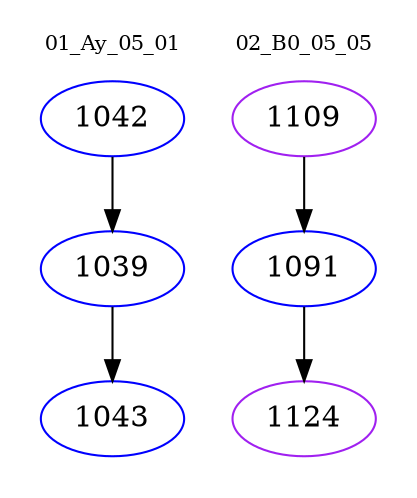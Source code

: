 digraph{
subgraph cluster_0 {
color = white
label = "01_Ay_05_01";
fontsize=10;
T0_1042 [label="1042", color="blue"]
T0_1042 -> T0_1039 [color="black"]
T0_1039 [label="1039", color="blue"]
T0_1039 -> T0_1043 [color="black"]
T0_1043 [label="1043", color="blue"]
}
subgraph cluster_1 {
color = white
label = "02_B0_05_05";
fontsize=10;
T1_1109 [label="1109", color="purple"]
T1_1109 -> T1_1091 [color="black"]
T1_1091 [label="1091", color="blue"]
T1_1091 -> T1_1124 [color="black"]
T1_1124 [label="1124", color="purple"]
}
}
